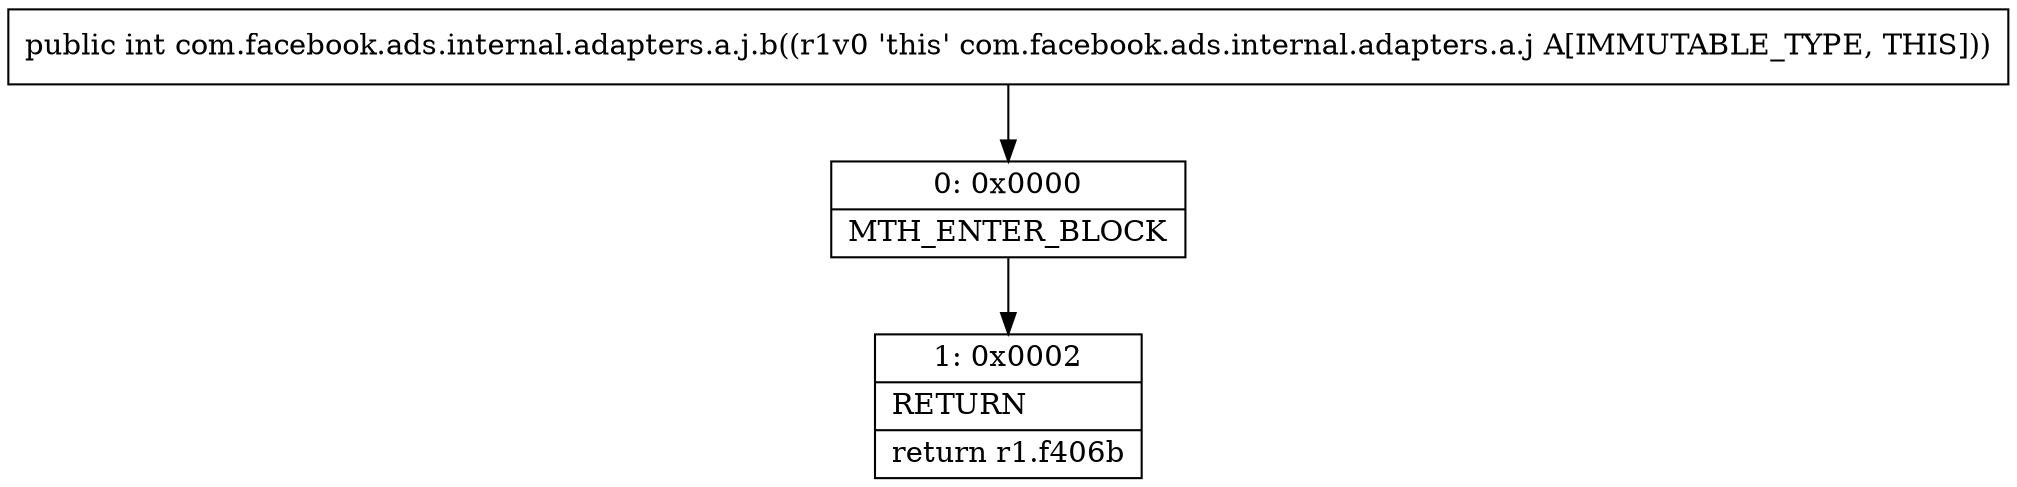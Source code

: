 digraph "CFG forcom.facebook.ads.internal.adapters.a.j.b()I" {
Node_0 [shape=record,label="{0\:\ 0x0000|MTH_ENTER_BLOCK\l}"];
Node_1 [shape=record,label="{1\:\ 0x0002|RETURN\l|return r1.f406b\l}"];
MethodNode[shape=record,label="{public int com.facebook.ads.internal.adapters.a.j.b((r1v0 'this' com.facebook.ads.internal.adapters.a.j A[IMMUTABLE_TYPE, THIS])) }"];
MethodNode -> Node_0;
Node_0 -> Node_1;
}

